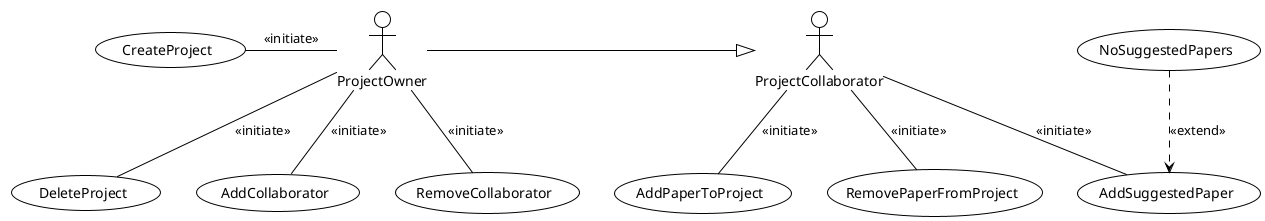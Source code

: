 @startuml UseCases
!theme plain
(CreateProject) as crpj
(DeleteProject) as dlpj
(AddCollaborator) as adco
(RemoveCollaborator) as rmco
(AddPaperToProject) as adpa
(AddSuggestedPaper) as adsg
(NoSuggestedPapers) as nosg
(RemovePaperFromProject) as rmpa
:ProjectOwner: as po
:ProjectCollaborator: as pc

po -r-|> pc

nosg --> adsg #line.dashed : <<extend>>

po -l- crpj : <<initiate>>
po -- dlpj : <<initiate>>
po -- adco : <<initiate>>
po -- rmco : <<initiate>>

pc -- adpa : <<initiate>>
pc -- adsg : <<initiate>>
pc -- rmpa : <<initiate>>
@enduml